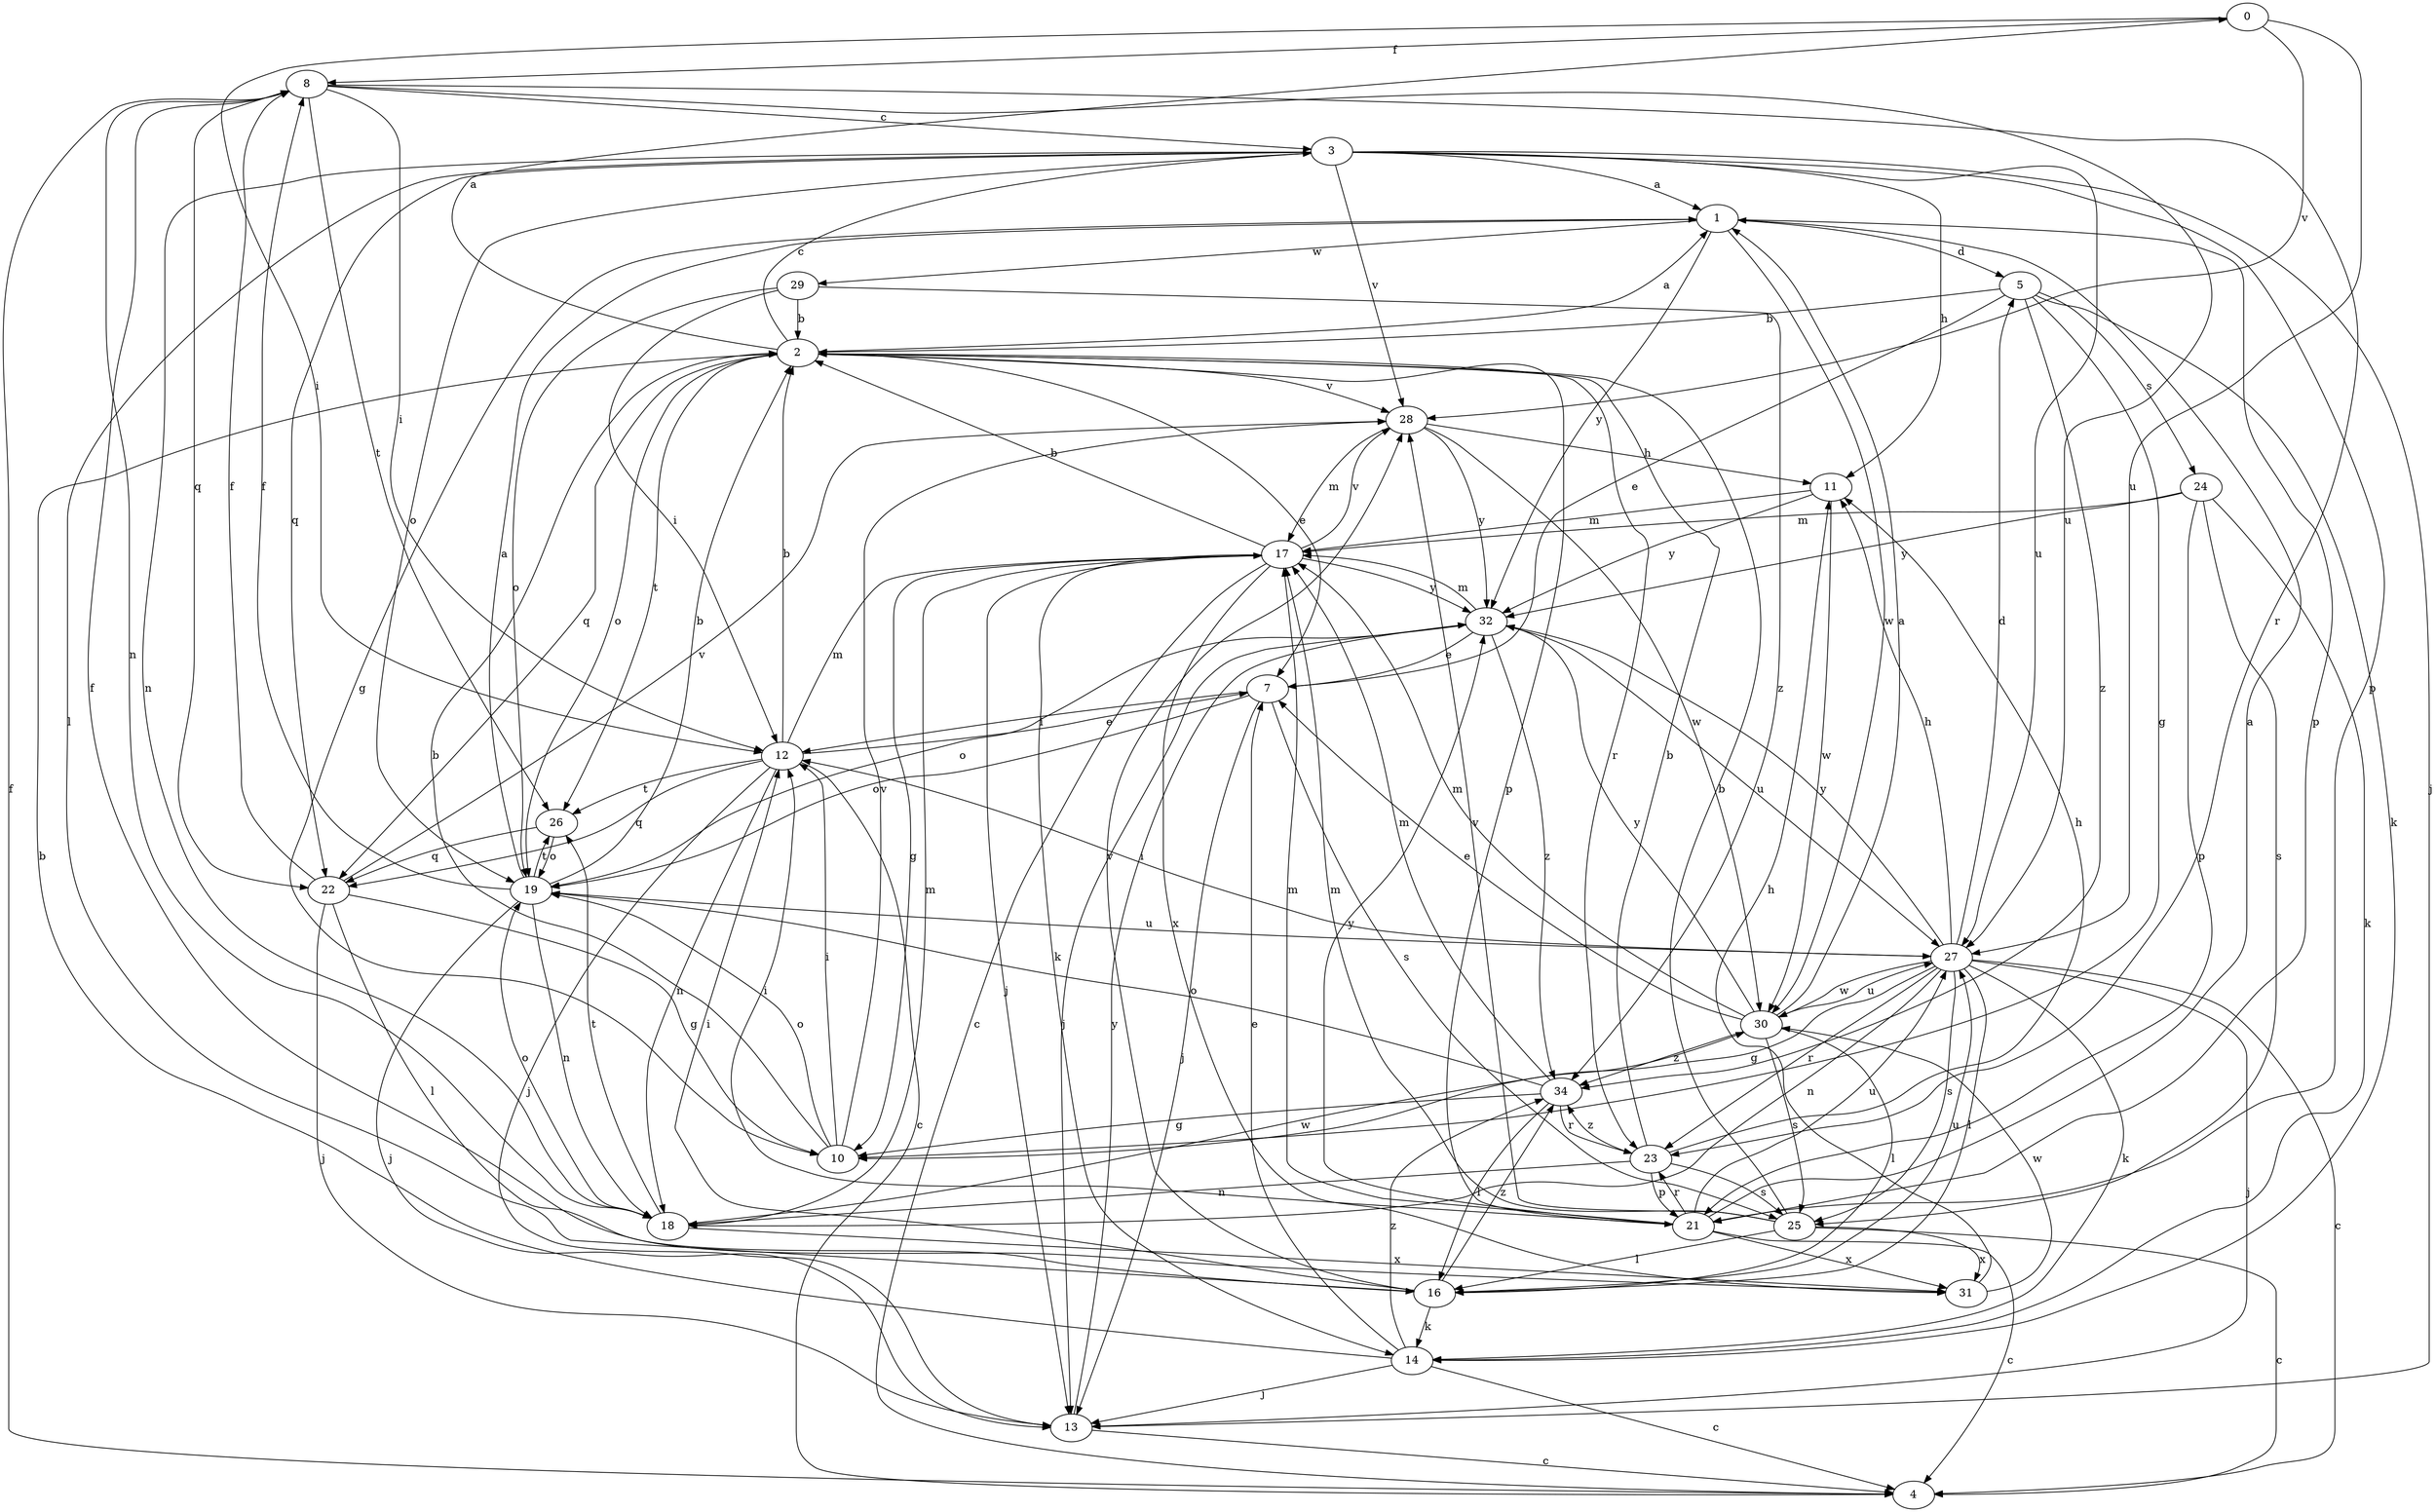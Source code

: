strict digraph  {
0;
1;
2;
3;
4;
5;
7;
8;
10;
11;
12;
13;
14;
16;
17;
18;
19;
21;
22;
23;
24;
25;
26;
27;
28;
29;
30;
31;
32;
34;
0 -> 8  [label=f];
0 -> 12  [label=i];
0 -> 27  [label=u];
0 -> 28  [label=v];
1 -> 5  [label=d];
1 -> 10  [label=g];
1 -> 21  [label=p];
1 -> 29  [label=w];
1 -> 30  [label=w];
1 -> 32  [label=y];
2 -> 0  [label=a];
2 -> 1  [label=a];
2 -> 3  [label=c];
2 -> 7  [label=e];
2 -> 19  [label=o];
2 -> 21  [label=p];
2 -> 22  [label=q];
2 -> 23  [label=r];
2 -> 26  [label=t];
2 -> 28  [label=v];
3 -> 1  [label=a];
3 -> 11  [label=h];
3 -> 13  [label=j];
3 -> 16  [label=l];
3 -> 18  [label=n];
3 -> 19  [label=o];
3 -> 21  [label=p];
3 -> 22  [label=q];
3 -> 27  [label=u];
3 -> 28  [label=v];
4 -> 8  [label=f];
5 -> 2  [label=b];
5 -> 7  [label=e];
5 -> 10  [label=g];
5 -> 14  [label=k];
5 -> 24  [label=s];
5 -> 34  [label=z];
7 -> 12  [label=i];
7 -> 13  [label=j];
7 -> 19  [label=o];
7 -> 25  [label=s];
8 -> 3  [label=c];
8 -> 12  [label=i];
8 -> 18  [label=n];
8 -> 22  [label=q];
8 -> 23  [label=r];
8 -> 26  [label=t];
8 -> 27  [label=u];
10 -> 2  [label=b];
10 -> 12  [label=i];
10 -> 19  [label=o];
10 -> 28  [label=v];
11 -> 17  [label=m];
11 -> 30  [label=w];
11 -> 32  [label=y];
12 -> 2  [label=b];
12 -> 4  [label=c];
12 -> 7  [label=e];
12 -> 13  [label=j];
12 -> 17  [label=m];
12 -> 18  [label=n];
12 -> 22  [label=q];
12 -> 26  [label=t];
13 -> 4  [label=c];
13 -> 32  [label=y];
14 -> 2  [label=b];
14 -> 4  [label=c];
14 -> 7  [label=e];
14 -> 13  [label=j];
14 -> 34  [label=z];
16 -> 12  [label=i];
16 -> 14  [label=k];
16 -> 27  [label=u];
16 -> 28  [label=v];
16 -> 34  [label=z];
17 -> 2  [label=b];
17 -> 4  [label=c];
17 -> 10  [label=g];
17 -> 13  [label=j];
17 -> 14  [label=k];
17 -> 28  [label=v];
17 -> 31  [label=x];
17 -> 32  [label=y];
18 -> 17  [label=m];
18 -> 19  [label=o];
18 -> 26  [label=t];
18 -> 30  [label=w];
18 -> 31  [label=x];
19 -> 1  [label=a];
19 -> 2  [label=b];
19 -> 8  [label=f];
19 -> 13  [label=j];
19 -> 18  [label=n];
19 -> 26  [label=t];
19 -> 27  [label=u];
21 -> 1  [label=a];
21 -> 4  [label=c];
21 -> 12  [label=i];
21 -> 17  [label=m];
21 -> 23  [label=r];
21 -> 27  [label=u];
21 -> 31  [label=x];
21 -> 32  [label=y];
22 -> 8  [label=f];
22 -> 10  [label=g];
22 -> 13  [label=j];
22 -> 16  [label=l];
22 -> 28  [label=v];
23 -> 2  [label=b];
23 -> 11  [label=h];
23 -> 18  [label=n];
23 -> 21  [label=p];
23 -> 25  [label=s];
23 -> 34  [label=z];
24 -> 14  [label=k];
24 -> 17  [label=m];
24 -> 21  [label=p];
24 -> 25  [label=s];
24 -> 32  [label=y];
25 -> 2  [label=b];
25 -> 4  [label=c];
25 -> 16  [label=l];
25 -> 17  [label=m];
25 -> 28  [label=v];
25 -> 31  [label=x];
26 -> 19  [label=o];
26 -> 22  [label=q];
27 -> 4  [label=c];
27 -> 5  [label=d];
27 -> 10  [label=g];
27 -> 11  [label=h];
27 -> 12  [label=i];
27 -> 13  [label=j];
27 -> 14  [label=k];
27 -> 16  [label=l];
27 -> 18  [label=n];
27 -> 23  [label=r];
27 -> 25  [label=s];
27 -> 30  [label=w];
27 -> 32  [label=y];
28 -> 11  [label=h];
28 -> 17  [label=m];
28 -> 30  [label=w];
28 -> 32  [label=y];
29 -> 2  [label=b];
29 -> 12  [label=i];
29 -> 19  [label=o];
29 -> 34  [label=z];
30 -> 1  [label=a];
30 -> 7  [label=e];
30 -> 16  [label=l];
30 -> 17  [label=m];
30 -> 25  [label=s];
30 -> 27  [label=u];
30 -> 32  [label=y];
30 -> 34  [label=z];
31 -> 8  [label=f];
31 -> 11  [label=h];
31 -> 30  [label=w];
32 -> 7  [label=e];
32 -> 13  [label=j];
32 -> 17  [label=m];
32 -> 19  [label=o];
32 -> 27  [label=u];
32 -> 34  [label=z];
34 -> 10  [label=g];
34 -> 16  [label=l];
34 -> 17  [label=m];
34 -> 19  [label=o];
34 -> 23  [label=r];
}
